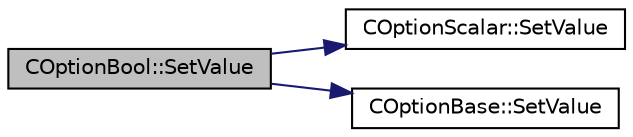 digraph "COptionBool::SetValue"
{
 // LATEX_PDF_SIZE
  edge [fontname="Helvetica",fontsize="10",labelfontname="Helvetica",labelfontsize="10"];
  node [fontname="Helvetica",fontsize="10",shape=record];
  rankdir="LR";
  Node1 [label="COptionBool::SetValue",height=0.2,width=0.4,color="black", fillcolor="grey75", style="filled", fontcolor="black",tooltip=" "];
  Node1 -> Node2 [color="midnightblue",fontsize="10",style="solid",fontname="Helvetica"];
  Node2 [label="COptionScalar::SetValue",height=0.2,width=0.4,color="black", fillcolor="white", style="filled",URL="$classCOptionScalar.html#aa09d981d4a17187a27a737495f3120e6",tooltip=" "];
  Node1 -> Node3 [color="midnightblue",fontsize="10",style="solid",fontname="Helvetica"];
  Node3 [label="COptionBase::SetValue",height=0.2,width=0.4,color="black", fillcolor="white", style="filled",URL="$classCOptionBase.html#af1fdb6f6d4b9217832b93fade86ba592",tooltip=" "];
}
